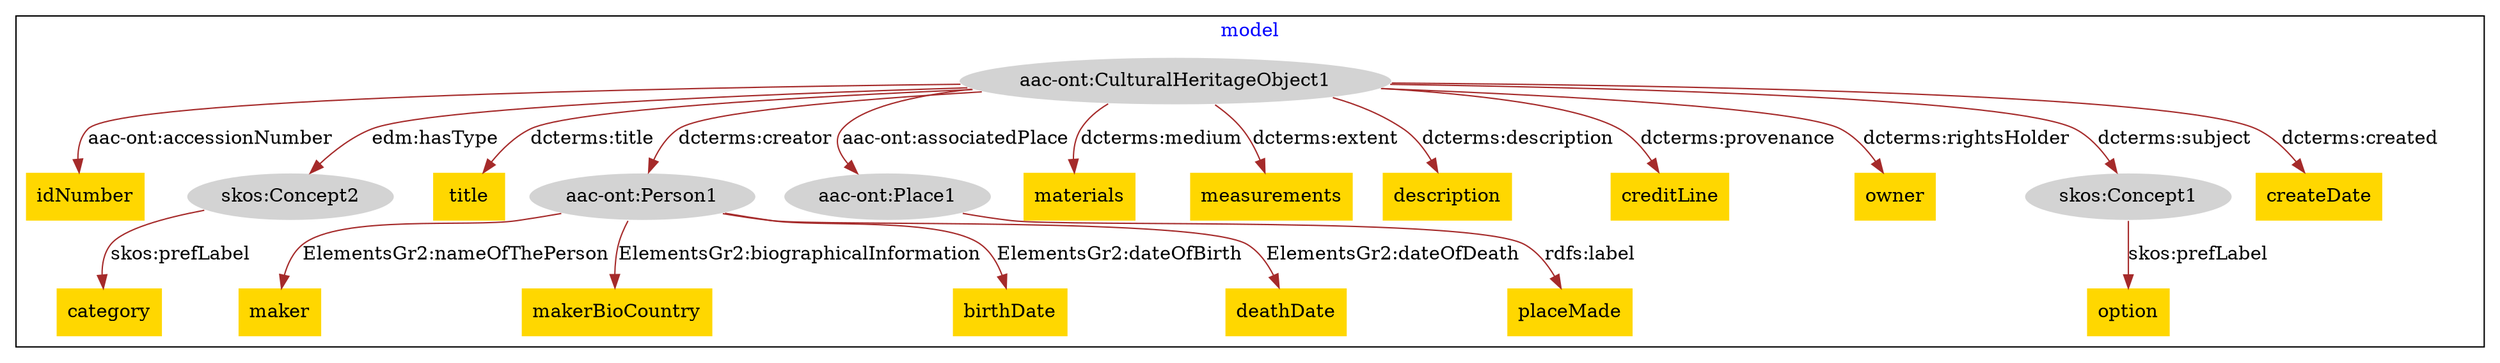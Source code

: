 digraph n0 {
fontcolor="blue"
remincross="true"
subgraph cluster {
label="model"
"aac-ont:CulturalHeritageObject1"[style="filled",color="white",fillcolor="lightgray",label="aac-ont:CulturalHeritageObject1"];
"idNumber"[shape="plaintext",style="filled",fillcolor="gold",label="idNumber"];
"skos:Concept2"[style="filled",color="white",fillcolor="lightgray",label="skos:Concept2"];
"category"[shape="plaintext",style="filled",fillcolor="gold",label="category"];
"title"[shape="plaintext",style="filled",fillcolor="gold",label="title"];
"aac-ont:Person1"[style="filled",color="white",fillcolor="lightgray",label="aac-ont:Person1"];
"maker"[shape="plaintext",style="filled",fillcolor="gold",label="maker"];
"makerBioCountry"[shape="plaintext",style="filled",fillcolor="gold",label="makerBioCountry"];
"birthDate"[shape="plaintext",style="filled",fillcolor="gold",label="birthDate"];
"deathDate"[shape="plaintext",style="filled",fillcolor="gold",label="deathDate"];
"aac-ont:Place1"[style="filled",color="white",fillcolor="lightgray",label="aac-ont:Place1"];
"placeMade"[shape="plaintext",style="filled",fillcolor="gold",label="placeMade"];
"materials"[shape="plaintext",style="filled",fillcolor="gold",label="materials"];
"measurements"[shape="plaintext",style="filled",fillcolor="gold",label="measurements"];
"description"[shape="plaintext",style="filled",fillcolor="gold",label="description"];
"creditLine"[shape="plaintext",style="filled",fillcolor="gold",label="creditLine"];
"owner"[shape="plaintext",style="filled",fillcolor="gold",label="owner"];
"skos:Concept1"[style="filled",color="white",fillcolor="lightgray",label="skos:Concept1"];
"option"[shape="plaintext",style="filled",fillcolor="gold",label="option"];
"createDate"[shape="plaintext",style="filled",fillcolor="gold",label="createDate"];
}
"aac-ont:CulturalHeritageObject1" -> "idNumber"[color="brown",fontcolor="black",label="aac-ont:accessionNumber"];
"skos:Concept2" -> "category"[color="brown",fontcolor="black",label="skos:prefLabel"];
"aac-ont:CulturalHeritageObject1" -> "title"[color="brown",fontcolor="black",label="dcterms:title"];
"aac-ont:Person1" -> "maker"[color="brown",fontcolor="black",label="ElementsGr2:nameOfThePerson"];
"aac-ont:Person1" -> "makerBioCountry"[color="brown",fontcolor="black",label="ElementsGr2:biographicalInformation"];
"aac-ont:Person1" -> "birthDate"[color="brown",fontcolor="black",label="ElementsGr2:dateOfBirth"];
"aac-ont:Person1" -> "deathDate"[color="brown",fontcolor="black",label="ElementsGr2:dateOfDeath"];
"aac-ont:Place1" -> "placeMade"[color="brown",fontcolor="black",label="rdfs:label"];
"aac-ont:CulturalHeritageObject1" -> "materials"[color="brown",fontcolor="black",label="dcterms:medium"];
"aac-ont:CulturalHeritageObject1" -> "measurements"[color="brown",fontcolor="black",label="dcterms:extent"];
"aac-ont:CulturalHeritageObject1" -> "description"[color="brown",fontcolor="black",label="dcterms:description"];
"aac-ont:CulturalHeritageObject1" -> "creditLine"[color="brown",fontcolor="black",label="dcterms:provenance"];
"aac-ont:CulturalHeritageObject1" -> "owner"[color="brown",fontcolor="black",label="dcterms:rightsHolder"];
"skos:Concept1" -> "option"[color="brown",fontcolor="black",label="skos:prefLabel"];
"aac-ont:CulturalHeritageObject1" -> "createDate"[color="brown",fontcolor="black",label="dcterms:created"];
"aac-ont:CulturalHeritageObject1" -> "aac-ont:Person1"[color="brown",fontcolor="black",label="dcterms:creator"];
"aac-ont:CulturalHeritageObject1" -> "aac-ont:Place1"[color="brown",fontcolor="black",label="aac-ont:associatedPlace"];
"aac-ont:CulturalHeritageObject1" -> "skos:Concept1"[color="brown",fontcolor="black",label="dcterms:subject"];
"aac-ont:CulturalHeritageObject1" -> "skos:Concept2"[color="brown",fontcolor="black",label="edm:hasType"];
}
